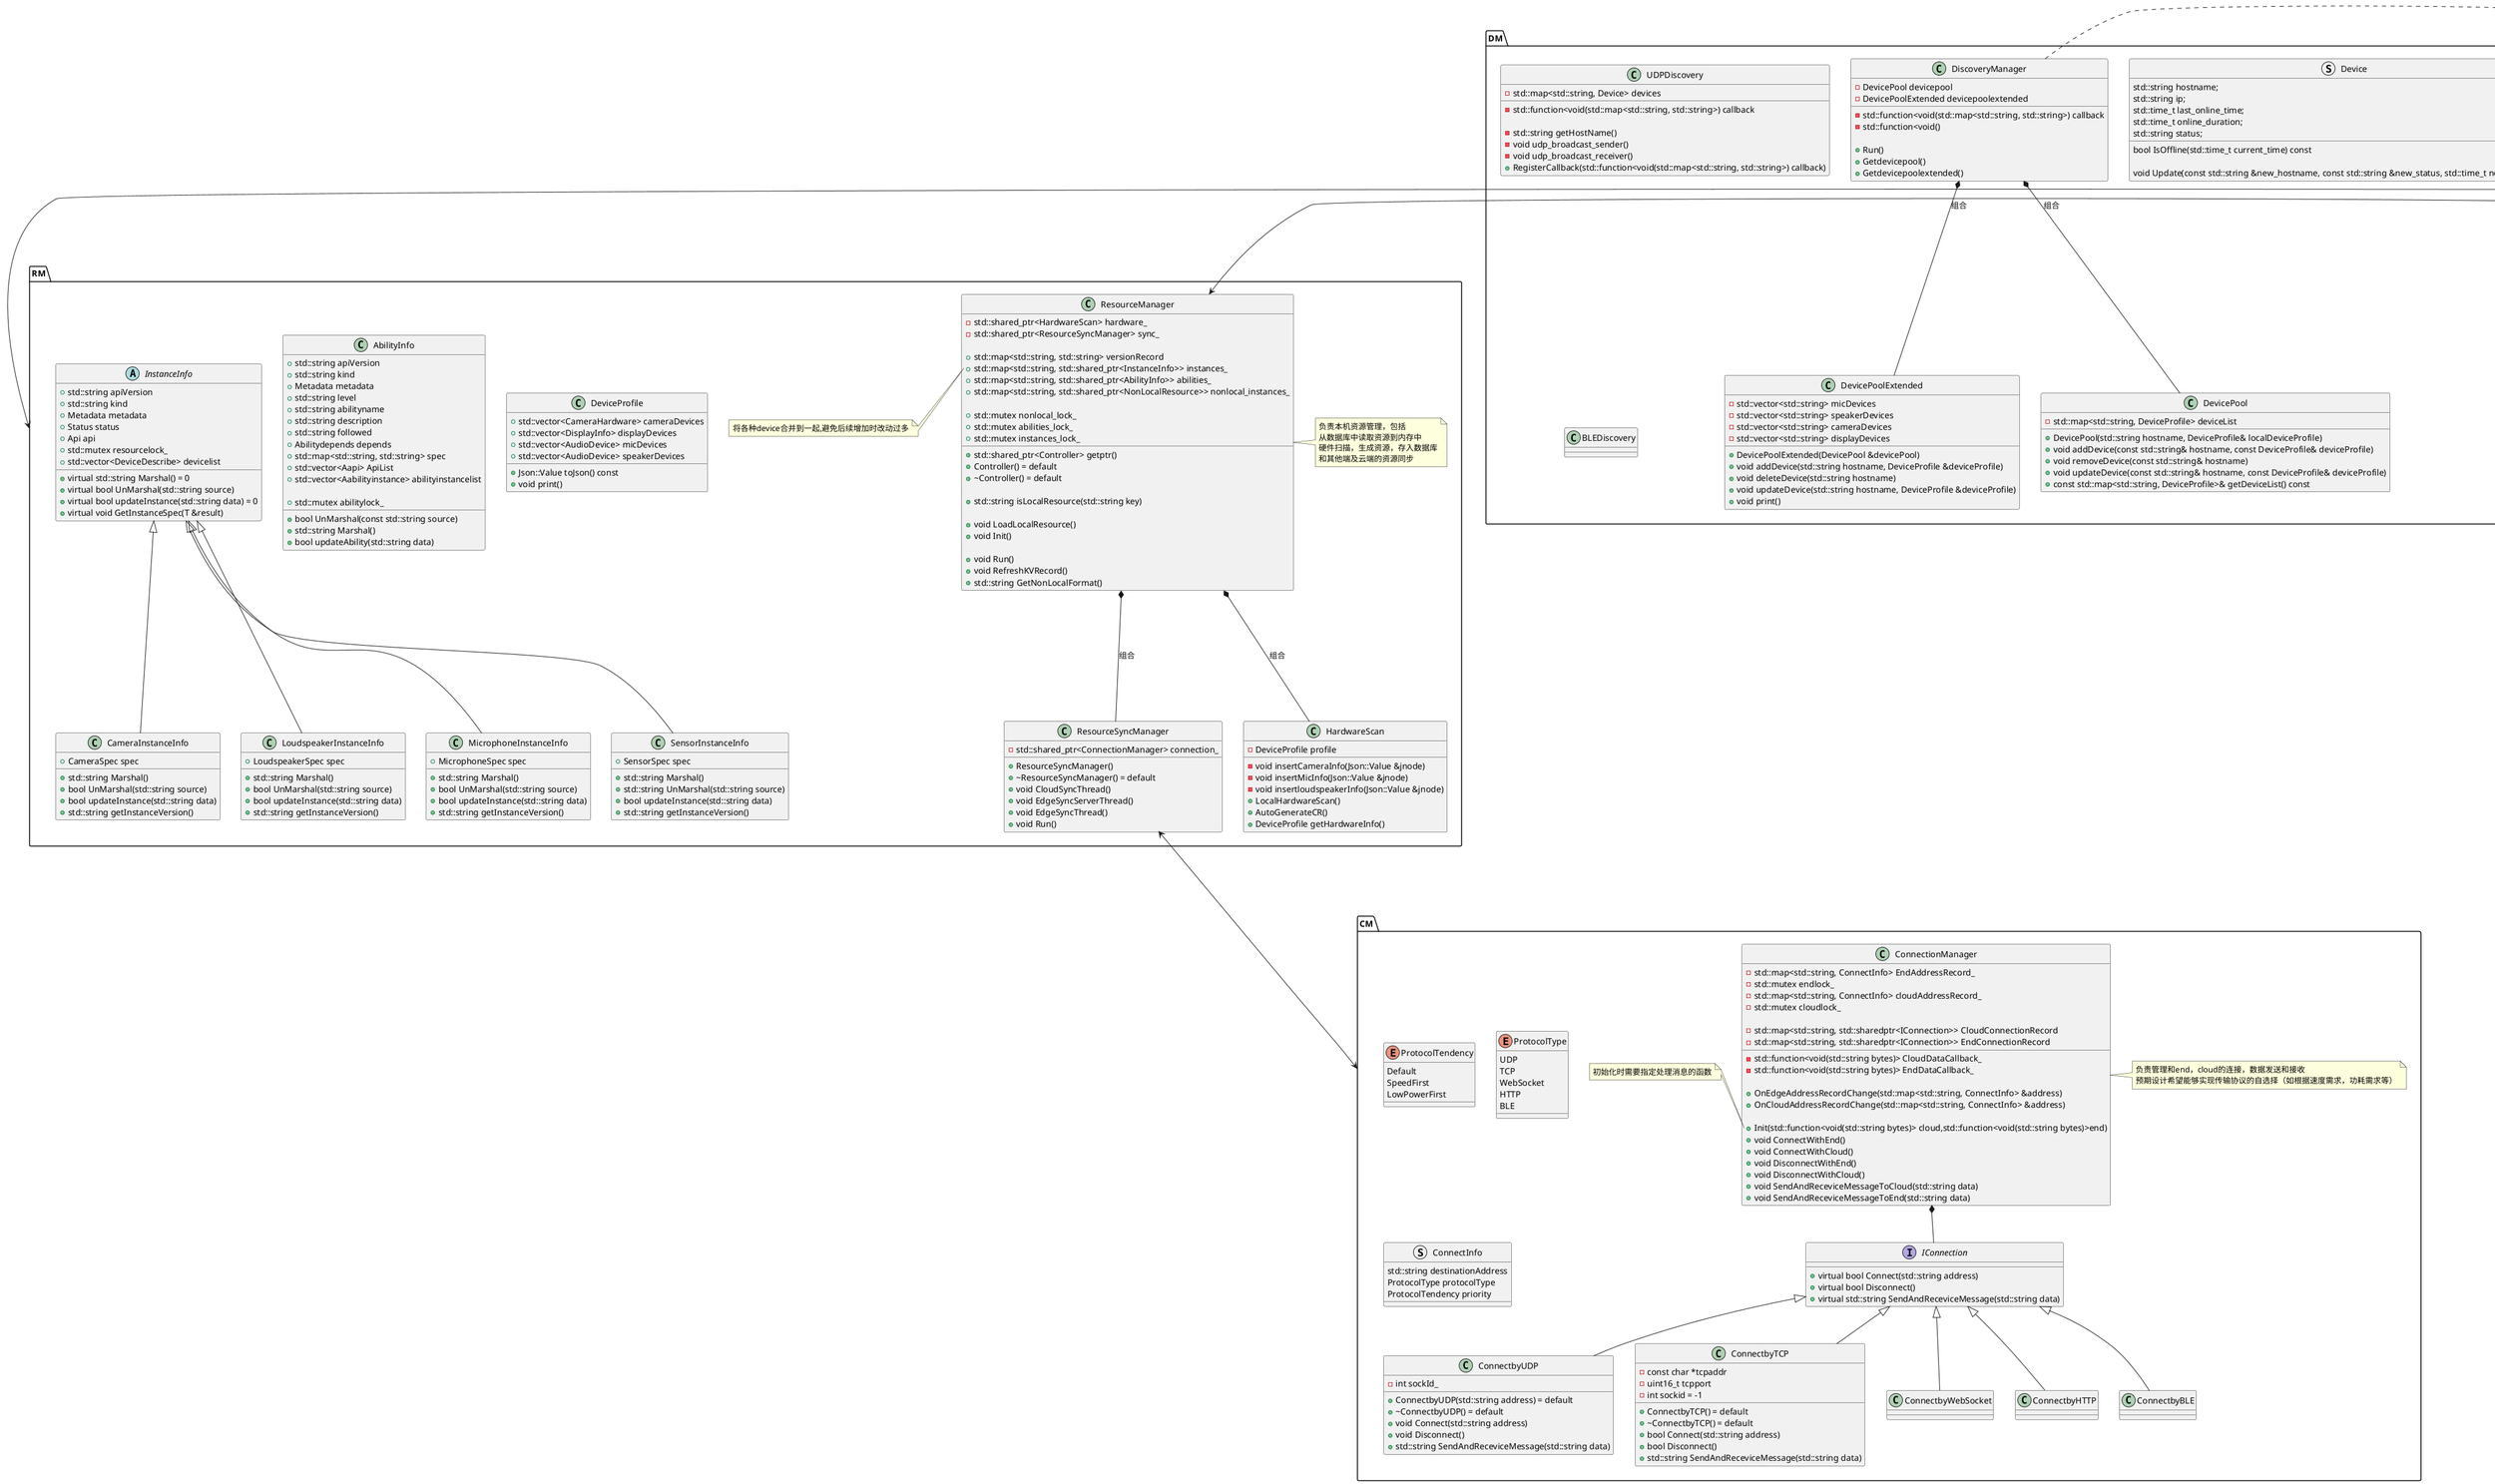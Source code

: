 @startuml 设计

namespace DM {
    class DiscoveryManager {
        -DevicePool devicepool
        -DevicePoolExtended devicepoolextended

        -std::function<void(std::map<std::string, std::string>) callback
        -std::function<void()

        +Run()
        +Getdevicepool()
        +Getdevicepoolextended()
    }
    class UDPDiscovery {
        -std::map<std::string, Device> devices
        -std::function<void(std::map<std::string, std::string>) callback

        -std::string getHostName()
        -void udp_broadcast_sender()
        -void udp_broadcast_receiver()
        +RegisterCallback(std::function<void(std::map<std::string, std::string>) callback)


    }
    struct Device
    {
        std::string hostname;
        std::string ip;
        std::time_t last_online_time;
        std::time_t online_duration;
        std::string status;

        bool IsOffline(std::time_t current_time) const

        void Update(const std::string &new_hostname, const std::string &new_status, std::time_t new_timestamp)
    }
    class BLEDiscovery {

    }


    class DevicePool {
        -std::map<std::string, DeviceProfile> deviceList

        +DevicePool(std::string hostname, DeviceProfile& localDeviceProfile)
        +void addDevice(const std::string& hostname, const DeviceProfile& deviceProfile)
        +void removeDevice(const std::string& hostname)
        +void updateDevice(const std::string& hostname, const DeviceProfile& deviceProfile)
        +const std::map<std::string, DeviceProfile>& getDeviceList() const
    }

    class DevicePoolExtended {
        -std::vector<std::string> micDevices
        -std::vector<std::string> speakerDevices
        -std::vector<std::string> cameraDevices
        -std::vector<std::string> displayDevices

        +DevicePoolExtended(DevicePool &devicePool)
        +void addDevice(std::string hostname, DeviceProfile &deviceProfile)
        +void deleteDevice(std::string hostname)
        +void updateDevice(std::string hostname, DeviceProfile &deviceProfile)
        +void print()
    }

    DiscoveryManager *-- DevicePool : 组合
    DiscoveryManager *-- DevicePoolExtended : 组合

    note right of DiscoveryManager
    负责设备发现
    end note
}




namespace RM {
    class ResourceManager {
        -std::shared_ptr<HardwareScan> hardware_
        -std::shared_ptr<ResourceSyncManager> sync_

        +std::map<std::string, std::string> versionRecord
        +std::map<std::string, std::shared_ptr<InstanceInfo>> instances_
        +std::map<std::string, std::shared_ptr<AbilityInfo>> abilities_
        +std::map<std::string, std::shared_ptr<NonLocalResource>> nonlocal_instances_

        +std::mutex nonlocal_lock_
        +std::mutex abilities_lock_
        +std::mutex instances_lock_


        +std::shared_ptr<Controller> getptr()
        +Controller() = default
        +~Controller() = default

        +std::string isLocalResource(std::string key)

        +void LoadLocalResource()
        +void Init()

        +void Run()
        +void RefreshKVRecord()
        +std::string GetNonLocalFormat()
    }
    note left of ResourceManager::instances_
    将各种device合并到一起,避免后续增加时改动过多
    end note

    note left of ResourceManager::OnEdgeAddressRecord
    局域网内设备扫描后清单的回调,DiscoveryManager调用
    end note

    note right of ResourceManager
    负责本机资源管理，包括
    从数据库中读取资源到内存中
    硬件扫描，生成资源，存入数据库
    和其他端及云端的资源同步
    end note

    class HardwareScan {
        -DeviceProfile profile
        -void insertCameraInfo(Json::Value &jnode)
        -void insertMicInfo(Json::Value &jnode)
        -void insertloudspeakerInfo(Json::Value &jnode)


        +LocalHardwareScan()
        +AutoGenerateCR()
        +DeviceProfile getHardwareInfo()
    }

    class ResourceSyncManager
    {
        -std::shared_ptr<ConnectionManager> connection_

        +ResourceSyncManager()
        +~ResourceSyncManager() = default


        +void CloudSyncThread()
        +void EdgeSyncServerThread()
        +void EdgeSyncThread()
        +void Run()
    }

    class DeviceProfile {
        +std::vector<CameraHardware> cameraDevices
        +std::vector<DisplayInfo> displayDevices
        +std::vector<AudioDevice> micDevices
        +std::vector<AudioDevice> speakerDevices
        +Json::Value toJson() const
        +void print()
    }
    ResourceManager *-- ResourceSyncManager : 组合
    ResourceManager *-- HardwareScan : 组合

    class CameraInstanceInfo
    {
        +CameraSpec spec
        +std::string Marshal()
        +bool UnMarshal(std::string source)
        +bool updateInstance(std::string data)
        +std::string getInstanceVersion()
    }
    class LoudspeakerInstanceInfo
    {
        +LoudspeakerSpec spec
        +std::string Marshal()
        +bool UnMarshal(std::string source)
        +bool updateInstance(std::string data)
        +std::string getInstanceVersion()
    }
    class MicrophoneInstanceInfo {
        +MicrophoneSpec spec
        +std::string Marshal()
        +bool UnMarshal(std::string source)
        +bool updateInstance(std::string data)
        +std::string getInstanceVersion()
    }
    class SensorInstanceInfo
    {
        +SensorSpec spec
        +std::string Marshal()
        +std::string UnMarshal(std::string source)
        +bool updateInstance(std::string data)
        +std::string getInstanceVersion()
    }
    class AbilityInfo {
        +std::string apiVersion
        +std::string kind
        +Metadata metadata
        +std::string level
        +std::string abilityname
        +std::string description
        +std::string followed
        +Abilitydepends depends
        +std::map<std::string, std::string> spec
        +std::vector<Aapi> ApiList
        +std::vector<Aabilityinstance> abilityinstancelist

        +std::mutex abilitylock_

        +bool UnMarshal(const std::string source)
        +std::string Marshal()
        +bool updateAbility(std::string data)
    }
    abstract class InstanceInfo
    {
        +std::string apiVersion
        +std::string kind
        +Metadata metadata
        +Status status
        +Api api
        +std::mutex resourcelock_
        +std::vector<DeviceDescribe> devicelist
        +virtual std::string Marshal() = 0
        +virtual bool UnMarshal(std::string source)
        +virtual bool updateInstance(std::string data) = 0
        +virtual void GetInstanceSpec(T &result)
    }
    class CameraInstanceInfo extends InstanceInfo
    class LoudspeakerInstanceInfo extends InstanceInfo
    class SensorInstanceInfo extends InstanceInfo
    class MicrophoneInstanceInfo extends InstanceInfo


}



namespace DB {
    class DBManager {
        -static std::vector<CrdDBStruct> crdstructs
        -static std::vector<InstanceDBStruct> instancestructs
        -static std::vector<AbilityDBStruct> abilitystructs
        -sqlite3 *db
        -static int crd_callback(void *unused, int columenCount, char **columnValue, char **columnName)
        -static int instance_callback(void *unused, int columenCount, char **columnValue, char **columnName)
        -static int ability_callback(void *unused, int columenCount, char **columnValue, char **columnName)
        -static int cloud_address_callback(void *unused, int columenCount, char **columnValue, char **columnName)
        -dbManager()

        +static dbManager &getInstance()
        +~dbManager() = default
        +dbManager(const dbManager &) = delete
        +dbManager &operator=(const dbManager) = delete
        +bool DBAddCRDFromFile(const std::string &filepath)
        +bool DBAddAbilityFromFile(const std::string &filepath)
        +bool DBAddDeviceFromFile(const std::string &filepath)
        +bool DBGetAllDeviceInstances(std::string resourcetype, std::map<std::string, std::string> &result)
        +bool DBGetAllAbilityInstances(std::string resourcetype, std::map<std::string, std::string> &result)
        +bool DBStoreDeviceInstance(std::string &data)
        +bool DBUpdateDeviceInstance(std::string &data)
        +bool DBDelteDeviceInstance(std::string &key)
        +bool DBStoreAbilityInstance(std::string &data)
        +bool DBUpdateAbilityInstance(std::string &data)
        +bool DBDeleteAbilityInstance(std::string &key)
        +bool DBStoreCloudAddress()
        +bool DBGetCloudAddress()
        +bool DBCleanDeviceInstances()
        +bool DBCleanAbility()
        +bool DBCleanCRD()
    }
    note left of DBManager::DBGetAllDeviceInstances
    考虑到未来可能会增加新的设备类型，去除类中的具有实际类型的函数
    修改为string。由对应调用者自行解析
    end note
    note right of DBManager
    负责数据库管理
    对外提供操作数据库的接口
    采用单例模式
    end note

    struct CrdDBStruct {
        // the name in metadata
        std::string key
        // the whole file
        std::string value
        // the group in the spec
        std::string group
        // the kind in the names field of the spec
        std::string kind
        // the schama part
        std::string schema
    }
    struct InstanceDBStruct
    {
        // the name in the metadata
        std::string name
        // the namespace in the metadata
        std::string namespace_name
        // the whole file
        std::string value
        // the group in the apiVersion
        std::string group
        // the kind in the file
        std::string kind
        // the version in the apiVersion
        std::string version
    }
    struct AbilityDBStruct
    {
        // the abilityname
        std::string name
        // the namespace in the metadata
        std::string namespace_name
        // the whole file
        std::string value
        // the group in the apiVersion
        std::string group
        // the kind in the file
        std::string kind
        // the version in the apiVersion
        std::string version
    }
}

namespace HS {
    class HttpServer {
        -std::string address

        +run_http_server()
    }
}

namespace LC {

    class LifeCycleDeal {
        -std::unordered_map<int, std::thread> threads
        -std::unordered_map<int, std::unique_ptr<AbilityClient>> clients
        -std::unordered_map<int, HeartbeatInfo> heartbeat_map
        -std::mutex heartbeat_map_mutex

        -void controlProcess(AbilityClient &client, const int &port, HeartbeatInfo &hbinfo, std::optional<CommandInfo> &cmdinfo)
        +void handleHeartbeat(std::optional<CommandInfo> cmd_info)
        +void AddHeartbeatInfo(HeartbeatInfo info)
        
        +void check_timeout()
        +void check_process()

    }
    note left of LifeCycleDeal::threads
    单独的线程
    调用clients中对应的去完成传入参数的要求
    end note
    note left of LifeCycleDeal::clients
    和ability通信的RPC客户端
    end note
    note left of LifeCycleDeal::heartbeat_map
    接收到的心跳包,作为判断client是否存活的依据
    end note
    note right of LifeCycleDeal
    负责管理能力生命周期
    end note

    class AbilityClient {
        -std::unique_ptr<abilityUnit::Ability::Stub> stub_
        +void Start(const abilityUnit::StartInfo &start_info)
        +void Connect(const abilityUnit::ConnectInfo &connect_info)
        +void Disconnect(const abilityUnit::DisconnectInfo &disconnect_info)
        +void Terminate(const abilityUnit::TerminateInfo &terminate_info)

    }
    class CommandInfo {
        +int port
        +std::string abilityName
        +std::string cmd
        +int connectPort
        +std::string connectIP
        +CommandInfo(int port, std::string abilityName, std::string cmd, int connectPort, std::string connectIP)
        +Json::Value toJson()
        +void print()
    }
    LifeCycleDeal *-- AbilityClient : 组合
    LifeCycleDeal o-- CommandInfo : 聚合

    struct HeartbeatInfo {
        std::string abilityName
        int abilityPort
        std::string status
        std::chrono::steady_clock::time_point last_update

        Json::Value toJson(int port) const
    }

    
}

namespace ARM {
    struct TreeNode {
        AbilityInfoExtract ability
        std::vector<TreeNode> children
        int level
    }
    class AbilityRelationManager {
        -std::unordered_map<std::string, TreeNode> map

        +void GenerateDependTree(AbilityInfoExtractList& list, DevicePoolExtended& devicePool)
        +std::string serializeDependTree()
        -void GenerateNodes(TreeNode& node, DevicePoolExtended& devicePool, DependTreeArray& treeArray)
    }

    note right of AbilityRelationManager
    负责构建能力的关系树
    end note
}

namespace CM {
    enum ProtocolTendency {
        Default
        SpeedFirst
        LowPowerFirst
    }
    enum ProtocolType {
        UDP
        TCP
        WebSocket
        HTTP
        BLE
    }
    struct ConnectInfo {
        std::string destinationAddress
        ProtocolType protocolType
        ProtocolTendency priority
    }
    class ConnectionManager {
        -std::map<std::string, ConnectInfo> EndAddressRecord_
        -std::mutex endlock_
        -std::map<std::string, ConnectInfo> cloudAddressRecord_
        -std::mutex cloudlock_

        -std::map<std::string, std::sharedptr<IConnection>> CloudConnectionRecord
        -std::map<std::string, std::sharedptr<IConnection>> EndConnectionRecord

        -std::function<void(std::string bytes)> CloudDataCallback_
        -std::function<void(std::string bytes)> EndDataCallback_

        +OnEdgeAddressRecordChange(std::map<std::string, ConnectInfo> &address)
        +OnCloudAddressRecordChange(std::map<std::string, ConnectInfo> &address)

        +Init(std::function<void(std::string bytes)> cloud,std::function<void(std::string bytes)>end)
        +void ConnectWithEnd()
        +void ConnectWithCloud()
        +void DisconnectWithEnd()
        +void DisconnectWithCloud()
        +void SendAndReceviceMessageToCloud(std::string data)
        +void SendAndReceviceMessageToEnd(std::string data)
    }
    interface IConnection{
        +virtual bool Connect(std::string address)
        +virtual bool Disconnect()
        +virtual std::string SendAndReceviceMessage(std::string data)
    }

    class ConnectbyUDP {
        -int sockId_

        +ConnectbyUDP(std::string address) = default
        +~ConnectbyUDP() = default
        +void Connect(std::string address)
        +void Disconnect()
        +std::string SendAndReceviceMessage(std::string data)
    }

    class ConnectbyTCP {
        -const char *tcpaddr
        -uint16_t tcpport
        -int sockid = -1

        +ConnectbyTCP() = default
        +~ConnectbyTCP() = default
        +bool Connect(std::string address)
        +bool Disconnect()
        +std::string SendAndReceviceMessage(std::string data)
    }

    class ConnectbyWebSocket {

    }

    class ConnectbyHTTP {

    }

    class ConnectbyBLE {

    }

    note left of ConnectionManager::Init
    初始化时需要指定处理消息的函数
    end note
    note right of ConnectionManager
    负责管理和end，cloud的连接，数据发送和接收
    预期设计希望能够实现传输协议的自选择（如根据速度需求，功耗需求等）
    end note

    IConnection <|-- ConnectbyBLE
    IConnection <|-- ConnectbyHTTP
    IConnection <|-- ConnectbyUDP
    IConnection <|-- ConnectbyTCP
    IConnection <|-- ConnectbyWebSocket
    ConnectionManager *-- IConnection
}

DB <-left-> RM.ResourceManager
CM <-up-> RM.ResourceSyncManager
DM <--> HS.HttpServer
LC <-up-> HS.HttpServer
RM <-left-> HS.HttpServer
ARM <--> HS.HttpServer


@enduml
